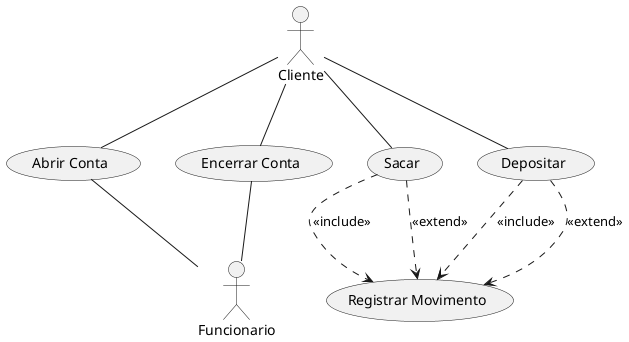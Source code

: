 @startuml Teste
(Abrir Conta)
usecase (Encerrar Conta)
:Funcionario:
actor Cliente

Cliente -- (Abrir Conta)
Cliente -- (Encerrar Conta)
Cliente -- (Sacar)
Cliente -- (Depositar)
(Abrir Conta) -- Funcionario
(Encerrar Conta) -- Funcionario
(Sacar) ..> (Registrar Movimento) : <<include>>
(Depositar) ..> (Registrar Movimento) : <<include>>
(Sacar) ..> (Registrar Movimento) : <<extend>>
(Depositar) ..> (Registrar Movimento) : <<extend>>

@enduml